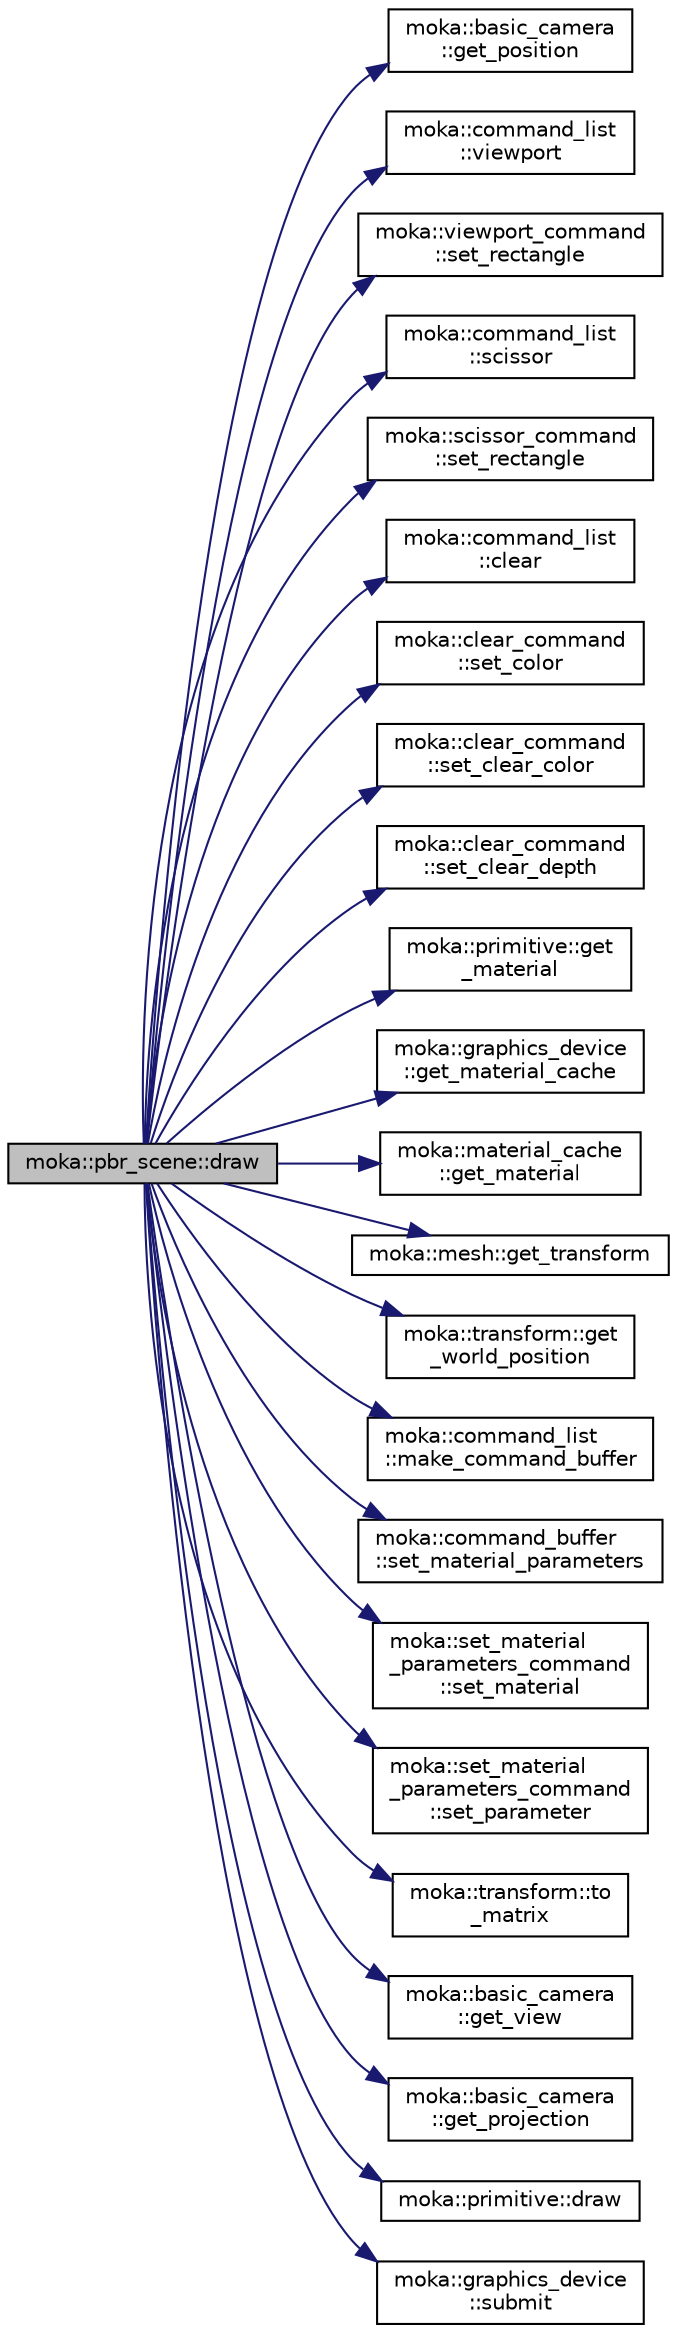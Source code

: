 digraph "moka::pbr_scene::draw"
{
 // LATEX_PDF_SIZE
  edge [fontname="Helvetica",fontsize="10",labelfontname="Helvetica",labelfontsize="10"];
  node [fontname="Helvetica",fontsize="10",shape=record];
  rankdir="LR";
  Node38 [label="moka::pbr_scene::draw",height=0.2,width=0.4,color="black", fillcolor="grey75", style="filled", fontcolor="black",tooltip="Draw the scene."];
  Node38 -> Node39 [color="midnightblue",fontsize="10",style="solid",fontname="Helvetica"];
  Node39 [label="moka::basic_camera\l::get_position",height=0.2,width=0.4,color="black", fillcolor="white", style="filled",URL="$classmoka_1_1basic__camera.html#afa49b769555a670396d178141376902e",tooltip="Get the position of the camera."];
  Node38 -> Node40 [color="midnightblue",fontsize="10",style="solid",fontname="Helvetica"];
  Node40 [label="moka::command_list\l::viewport",height=0.2,width=0.4,color="black", fillcolor="white", style="filled",URL="$classmoka_1_1command__list.html#a93d0d14be17e169aeb72ba2eeb3512ba",tooltip="Create and return a viewport_command object."];
  Node38 -> Node41 [color="midnightblue",fontsize="10",style="solid",fontname="Helvetica"];
  Node41 [label="moka::viewport_command\l::set_rectangle",height=0.2,width=0.4,color="black", fillcolor="white", style="filled",URL="$classmoka_1_1viewport__command.html#a48ee8475ca7476660ded9ddd54245581",tooltip="Set the rectangle of the viewport in window coordinates."];
  Node38 -> Node42 [color="midnightblue",fontsize="10",style="solid",fontname="Helvetica"];
  Node42 [label="moka::command_list\l::scissor",height=0.2,width=0.4,color="black", fillcolor="white", style="filled",URL="$classmoka_1_1command__list.html#a4e11fd1ef7dfb253e66e62ef88009059",tooltip="Create and return a scissor_command object."];
  Node38 -> Node43 [color="midnightblue",fontsize="10",style="solid",fontname="Helvetica"];
  Node43 [label="moka::scissor_command\l::set_rectangle",height=0.2,width=0.4,color="black", fillcolor="white", style="filled",URL="$classmoka_1_1scissor__command.html#a984da08fc55c8643f0e12514460ec386",tooltip="Set the rectangle of the scissor box in window coordinates."];
  Node38 -> Node44 [color="midnightblue",fontsize="10",style="solid",fontname="Helvetica"];
  Node44 [label="moka::command_list\l::clear",height=0.2,width=0.4,color="black", fillcolor="white", style="filled",URL="$classmoka_1_1command__list.html#a4ca381ed2350bb80861e6c4925103a19",tooltip="Create and return a clear_command object."];
  Node38 -> Node45 [color="midnightblue",fontsize="10",style="solid",fontname="Helvetica"];
  Node45 [label="moka::clear_command\l::set_color",height=0.2,width=0.4,color="black", fillcolor="white", style="filled",URL="$classmoka_1_1clear__command.html#a444e7779e89f6818d99be5a5ec901dc1",tooltip="Set the color of the clear_command."];
  Node38 -> Node46 [color="midnightblue",fontsize="10",style="solid",fontname="Helvetica"];
  Node46 [label="moka::clear_command\l::set_clear_color",height=0.2,width=0.4,color="black", fillcolor="white", style="filled",URL="$classmoka_1_1clear__command.html#a0dab48e1983dbafdacb2d06d68fdfc92",tooltip="Should this clear_command clear the color buffer?"];
  Node38 -> Node47 [color="midnightblue",fontsize="10",style="solid",fontname="Helvetica"];
  Node47 [label="moka::clear_command\l::set_clear_depth",height=0.2,width=0.4,color="black", fillcolor="white", style="filled",URL="$classmoka_1_1clear__command.html#a6d6b5e04ad90cd6117900a8cc78d6a33",tooltip="Should this clear_command clear the depth buffer?"];
  Node38 -> Node48 [color="midnightblue",fontsize="10",style="solid",fontname="Helvetica"];
  Node48 [label="moka::primitive::get\l_material",height=0.2,width=0.4,color="black", fillcolor="white", style="filled",URL="$classmoka_1_1primitive.html#a0cd9192d639d8ff180016c7102361440",tooltip=" "];
  Node38 -> Node49 [color="midnightblue",fontsize="10",style="solid",fontname="Helvetica"];
  Node49 [label="moka::graphics_device\l::get_material_cache",height=0.2,width=0.4,color="black", fillcolor="white", style="filled",URL="$classmoka_1_1graphics__device.html#a89fa05e0146e2f4ec171c48321c27fe2",tooltip="Get the material cache."];
  Node38 -> Node50 [color="midnightblue",fontsize="10",style="solid",fontname="Helvetica"];
  Node50 [label="moka::material_cache\l::get_material",height=0.2,width=0.4,color="black", fillcolor="white", style="filled",URL="$classmoka_1_1material__cache.html#a061b66b048cb75daf59cf0238119c6e9",tooltip="Get the material identified by its id."];
  Node38 -> Node51 [color="midnightblue",fontsize="10",style="solid",fontname="Helvetica"];
  Node51 [label="moka::mesh::get_transform",height=0.2,width=0.4,color="black", fillcolor="white", style="filled",URL="$classmoka_1_1mesh.html#a4068a7137917249d32c521d58c5754c4",tooltip=" "];
  Node38 -> Node52 [color="midnightblue",fontsize="10",style="solid",fontname="Helvetica"];
  Node52 [label="moka::transform::get\l_world_position",height=0.2,width=0.4,color="black", fillcolor="white", style="filled",URL="$classmoka_1_1transform.html#a1be839aea05acb7c03a393a3b9f9d776",tooltip="Get the transform's world position."];
  Node38 -> Node53 [color="midnightblue",fontsize="10",style="solid",fontname="Helvetica"];
  Node53 [label="moka::command_list\l::make_command_buffer",height=0.2,width=0.4,color="black", fillcolor="white", style="filled",URL="$classmoka_1_1command__list.html#a9aa451174a49a270c109b99360fa5924",tooltip="Create and return a command_buffer object."];
  Node38 -> Node54 [color="midnightblue",fontsize="10",style="solid",fontname="Helvetica"];
  Node54 [label="moka::command_buffer\l::set_material_parameters",height=0.2,width=0.4,color="black", fillcolor="white", style="filled",URL="$classmoka_1_1command__buffer.html#a5f727a7e4ff787fa3f222f680228afd9",tooltip="Create and return a set_material_parameters_command object."];
  Node38 -> Node55 [color="midnightblue",fontsize="10",style="solid",fontname="Helvetica"];
  Node55 [label="moka::set_material\l_parameters_command\l::set_material",height=0.2,width=0.4,color="black", fillcolor="white", style="filled",URL="$classmoka_1_1set__material__parameters__command.html#a94146b37e0add82e19ca6dd254d02fed",tooltip="Set the material that you want to update."];
  Node38 -> Node56 [color="midnightblue",fontsize="10",style="solid",fontname="Helvetica"];
  Node56 [label="moka::set_material\l_parameters_command\l::set_parameter",height=0.2,width=0.4,color="black", fillcolor="white", style="filled",URL="$classmoka_1_1set__material__parameters__command.html#ad91e42c050a7acdef5190f820aee5dc0",tooltip="Update a material parameter."];
  Node38 -> Node57 [color="midnightblue",fontsize="10",style="solid",fontname="Helvetica"];
  Node57 [label="moka::transform::to\l_matrix",height=0.2,width=0.4,color="black", fillcolor="white", style="filled",URL="$classmoka_1_1transform.html#a01484fe05bd028cd37ceca8c1e95fbde",tooltip="Convert this transform to a mat4."];
  Node38 -> Node58 [color="midnightblue",fontsize="10",style="solid",fontname="Helvetica"];
  Node58 [label="moka::basic_camera\l::get_view",height=0.2,width=0.4,color="black", fillcolor="white", style="filled",URL="$classmoka_1_1basic__camera.html#a50d26f0db9969b36b29103e8a743d4c6",tooltip="Get the view matrix."];
  Node38 -> Node59 [color="midnightblue",fontsize="10",style="solid",fontname="Helvetica"];
  Node59 [label="moka::basic_camera\l::get_projection",height=0.2,width=0.4,color="black", fillcolor="white", style="filled",URL="$classmoka_1_1basic__camera.html#a444f348fa7557b80052fa2c2471cd1f8",tooltip="Get the projection of the camera."];
  Node38 -> Node60 [color="midnightblue",fontsize="10",style="solid",fontname="Helvetica"];
  Node60 [label="moka::primitive::draw",height=0.2,width=0.4,color="black", fillcolor="white", style="filled",URL="$classmoka_1_1primitive.html#aed9c45c5844f61180db3500ae4fd8cf6",tooltip=" "];
  Node38 -> Node61 [color="midnightblue",fontsize="10",style="solid",fontname="Helvetica"];
  Node61 [label="moka::graphics_device\l::submit",height=0.2,width=0.4,color="black", fillcolor="white", style="filled",URL="$classmoka_1_1graphics__device.html#a94137d1281fbe4df827eb01ee37b4ecc",tooltip="Submit a command_list to execute on the device."];
}
